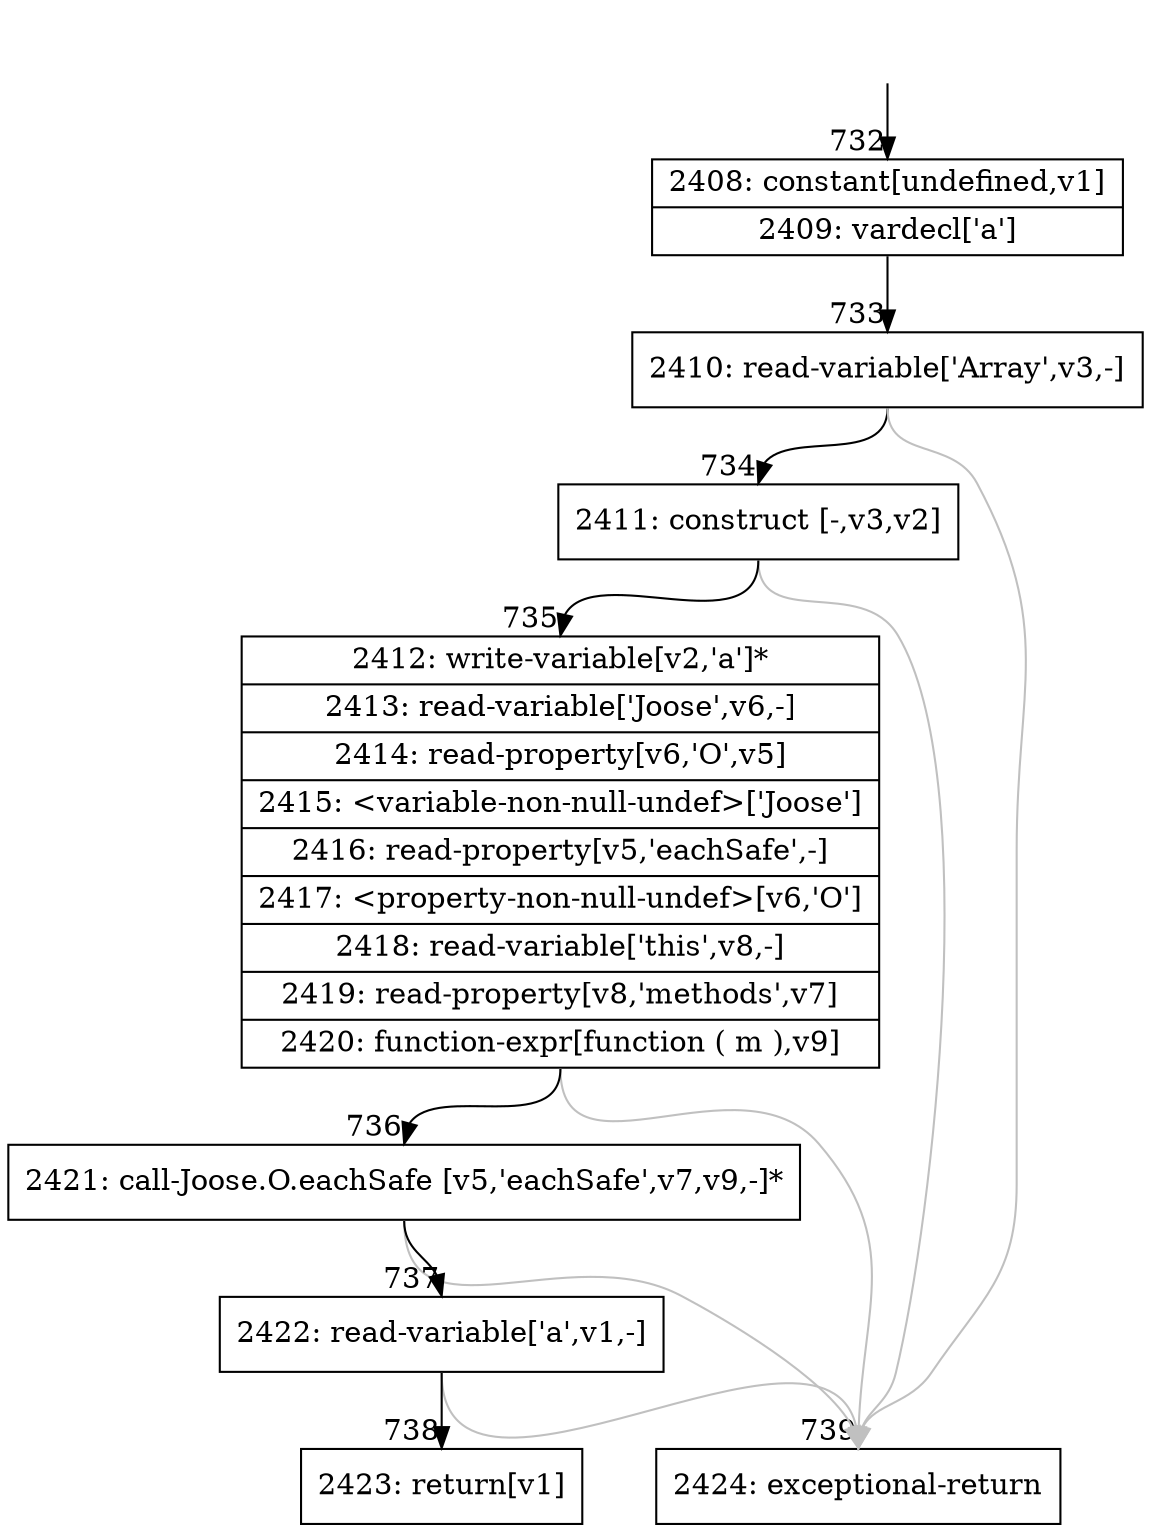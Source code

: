 digraph {
rankdir="TD"
BB_entry77[shape=none,label=""];
BB_entry77 -> BB732 [tailport=s, headport=n, headlabel="    732"]
BB732 [shape=record label="{2408: constant[undefined,v1]|2409: vardecl['a']}" ] 
BB732 -> BB733 [tailport=s, headport=n, headlabel="      733"]
BB733 [shape=record label="{2410: read-variable['Array',v3,-]}" ] 
BB733 -> BB734 [tailport=s, headport=n, headlabel="      734"]
BB733 -> BB739 [tailport=s, headport=n, color=gray, headlabel="      739"]
BB734 [shape=record label="{2411: construct [-,v3,v2]}" ] 
BB734 -> BB735 [tailport=s, headport=n, headlabel="      735"]
BB734 -> BB739 [tailport=s, headport=n, color=gray]
BB735 [shape=record label="{2412: write-variable[v2,'a']*|2413: read-variable['Joose',v6,-]|2414: read-property[v6,'O',v5]|2415: \<variable-non-null-undef\>['Joose']|2416: read-property[v5,'eachSafe',-]|2417: \<property-non-null-undef\>[v6,'O']|2418: read-variable['this',v8,-]|2419: read-property[v8,'methods',v7]|2420: function-expr[function ( m ),v9]}" ] 
BB735 -> BB736 [tailport=s, headport=n, headlabel="      736"]
BB735 -> BB739 [tailport=s, headport=n, color=gray]
BB736 [shape=record label="{2421: call-Joose.O.eachSafe [v5,'eachSafe',v7,v9,-]*}" ] 
BB736 -> BB737 [tailport=s, headport=n, headlabel="      737"]
BB736 -> BB739 [tailport=s, headport=n, color=gray]
BB737 [shape=record label="{2422: read-variable['a',v1,-]}" ] 
BB737 -> BB738 [tailport=s, headport=n, headlabel="      738"]
BB737 -> BB739 [tailport=s, headport=n, color=gray]
BB738 [shape=record label="{2423: return[v1]}" ] 
BB739 [shape=record label="{2424: exceptional-return}" ] 
//#$~ 761
}
